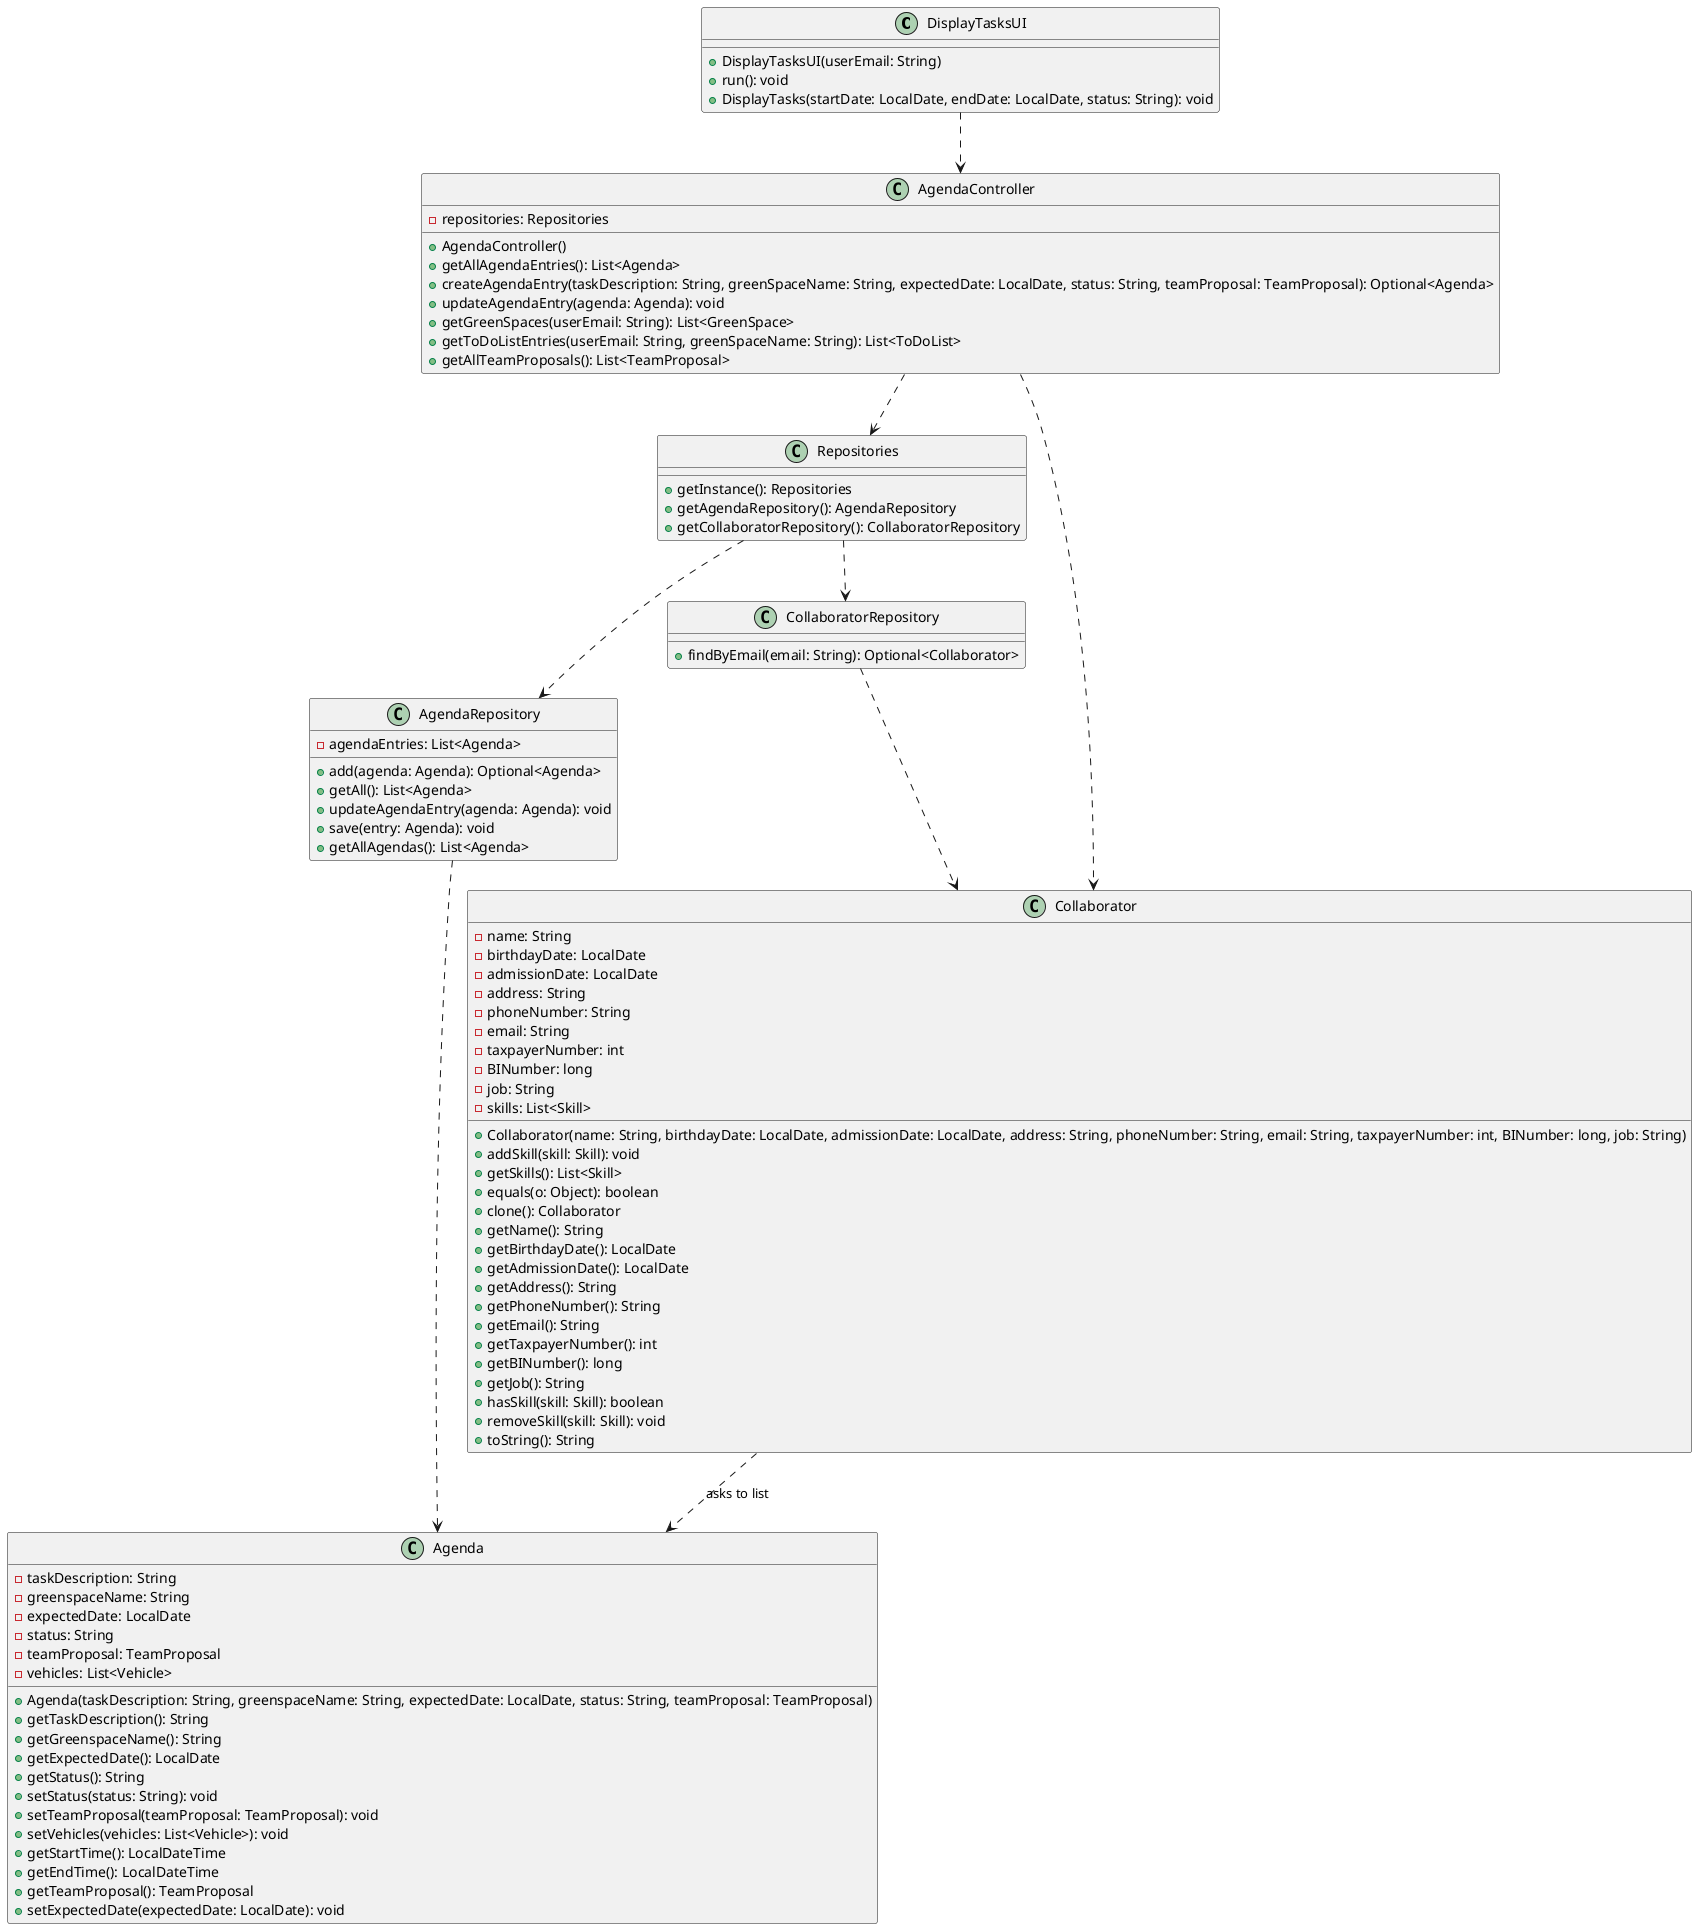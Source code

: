 @startuml


skinparam monochrome false
skinparam packageStyle rectangle
skinparam shadowing false
skinparam linetype polyline
skinparam linetype orto


class DisplayTasksUI {
    + DisplayTasksUI(userEmail: String)
    + run(): void
    + DisplayTasks(startDate: LocalDate, endDate: LocalDate, status: String): void
}

class AgendaController {
    - repositories: Repositories
    + AgendaController()
    + getAllAgendaEntries(): List<Agenda>
    + createAgendaEntry(taskDescription: String, greenSpaceName: String, expectedDate: LocalDate, status: String, teamProposal: TeamProposal): Optional<Agenda>
    + updateAgendaEntry(agenda: Agenda): void
    + getGreenSpaces(userEmail: String): List<GreenSpace>
    + getToDoListEntries(userEmail: String, greenSpaceName: String): List<ToDoList>
    + getAllTeamProposals(): List<TeamProposal>
}

class Repositories {
    + getInstance(): Repositories
    + getAgendaRepository(): AgendaRepository
    + getCollaboratorRepository(): CollaboratorRepository
}

class Agenda {
    - taskDescription: String
    - greenspaceName: String
    - expectedDate: LocalDate
    - status: String
    - teamProposal: TeamProposal
    - vehicles: List<Vehicle>
    + Agenda(taskDescription: String, greenspaceName: String, expectedDate: LocalDate, status: String, teamProposal: TeamProposal)
    + getTaskDescription(): String
    + getGreenspaceName(): String
    + getExpectedDate(): LocalDate
    + getStatus(): String
    + setStatus(status: String): void
    + setTeamProposal(teamProposal: TeamProposal): void
    + setVehicles(vehicles: List<Vehicle>): void
    + getStartTime(): LocalDateTime
    + getEndTime(): LocalDateTime
    + getTeamProposal(): TeamProposal
    + setExpectedDate(expectedDate: LocalDate): void
}

class AgendaRepository {
    - agendaEntries: List<Agenda>
    + add(agenda: Agenda): Optional<Agenda>
    + getAll(): List<Agenda>
    + updateAgendaEntry(agenda: Agenda): void
    + save(entry: Agenda): void
    + getAllAgendas(): List<Agenda>
}

class CollaboratorRepository {
    + findByEmail(email: String): Optional<Collaborator>
}
class Collaborator {
    - name: String
    - birthdayDate: LocalDate
    - admissionDate: LocalDate
    - address: String
    - phoneNumber: String
    - email: String
    - taxpayerNumber: int
    - BINumber: long
    - job: String
    - skills: List<Skill>
    + Collaborator(name: String, birthdayDate: LocalDate, admissionDate: LocalDate, address: String, phoneNumber: String, email: String, taxpayerNumber: int, BINumber: long, job: String)
    + addSkill(skill: Skill): void
    + getSkills(): List<Skill>
    + equals(o: Object): boolean
    + clone(): Collaborator
    + getName(): String
    + getBirthdayDate(): LocalDate
    + getAdmissionDate(): LocalDate
    + getAddress(): String
    + getPhoneNumber(): String
    + getEmail(): String
    + getTaxpayerNumber(): int
    + getBINumber(): long
    + getJob(): String
    + hasSkill(skill: Skill): boolean
    + removeSkill(skill: Skill): void
    + toString(): String
}

DisplayTasksUI ..> AgendaController
AgendaController ..> Repositories
Repositories ..> AgendaRepository
Repositories ..> CollaboratorRepository
AgendaRepository ..> Agenda
CollaboratorRepository ..> Collaborator
AgendaController ..> Collaborator
Collaborator ..> Agenda : asks to list

@enduml
